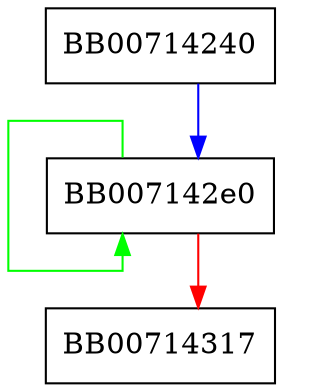 digraph __ocb_decrypt4 {
  node [shape="box"];
  graph [splines=ortho];
  BB00714240 -> BB007142e0 [color="blue"];
  BB007142e0 -> BB007142e0 [color="green"];
  BB007142e0 -> BB00714317 [color="red"];
}